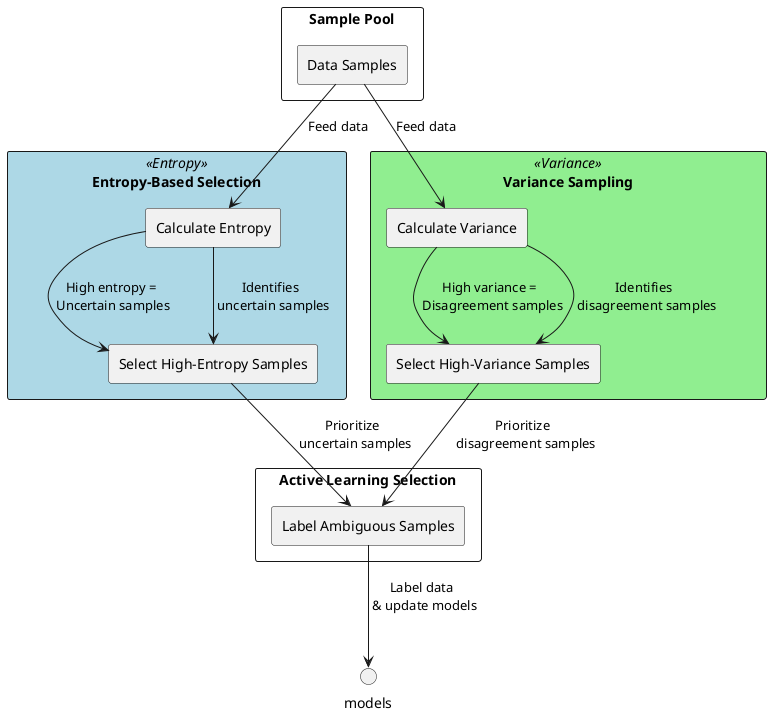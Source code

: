 @startuml

skinparam rectangle {
    BackgroundColor<<Entropy>> LightBlue
    BackgroundColor<<Variance>> LightGreen
}

rectangle "Sample Pool" {
    rectangle "Data Samples" as DataSamples
}

rectangle "Entropy-Based Selection" as EntropySelection <<Entropy>> {
    rectangle "Calculate Entropy" as CalcEntropy
    rectangle "Select High-Entropy Samples" as HighEntropySelect
    CalcEntropy --> HighEntropySelect : High entropy = \nUncertain samples
}

rectangle "Variance Sampling" as VarianceSampling <<Variance>> {
    rectangle "Calculate Variance" as CalcVariance
    rectangle "Select High-Variance Samples" as HighVarianceSelect
    CalcVariance --> HighVarianceSelect : High variance = \n Disagreement samples
}

rectangle "Active Learning Selection" as ActiveLearningSelection {
    rectangle "Label Ambiguous Samples" as LabelSamples
}

circle models

DataSamples --> CalcEntropy : Feed data
DataSamples --> CalcVariance : Feed data

CalcEntropy --> HighEntropySelect : Identifies \n uncertain samples
CalcVariance --> HighVarianceSelect : Identifies \n disagreement samples

HighEntropySelect --> LabelSamples : Prioritize \n uncertain samples
HighVarianceSelect --> LabelSamples : Prioritize \n disagreement samples
LabelSamples --> models : Label data \n & update models

@enduml